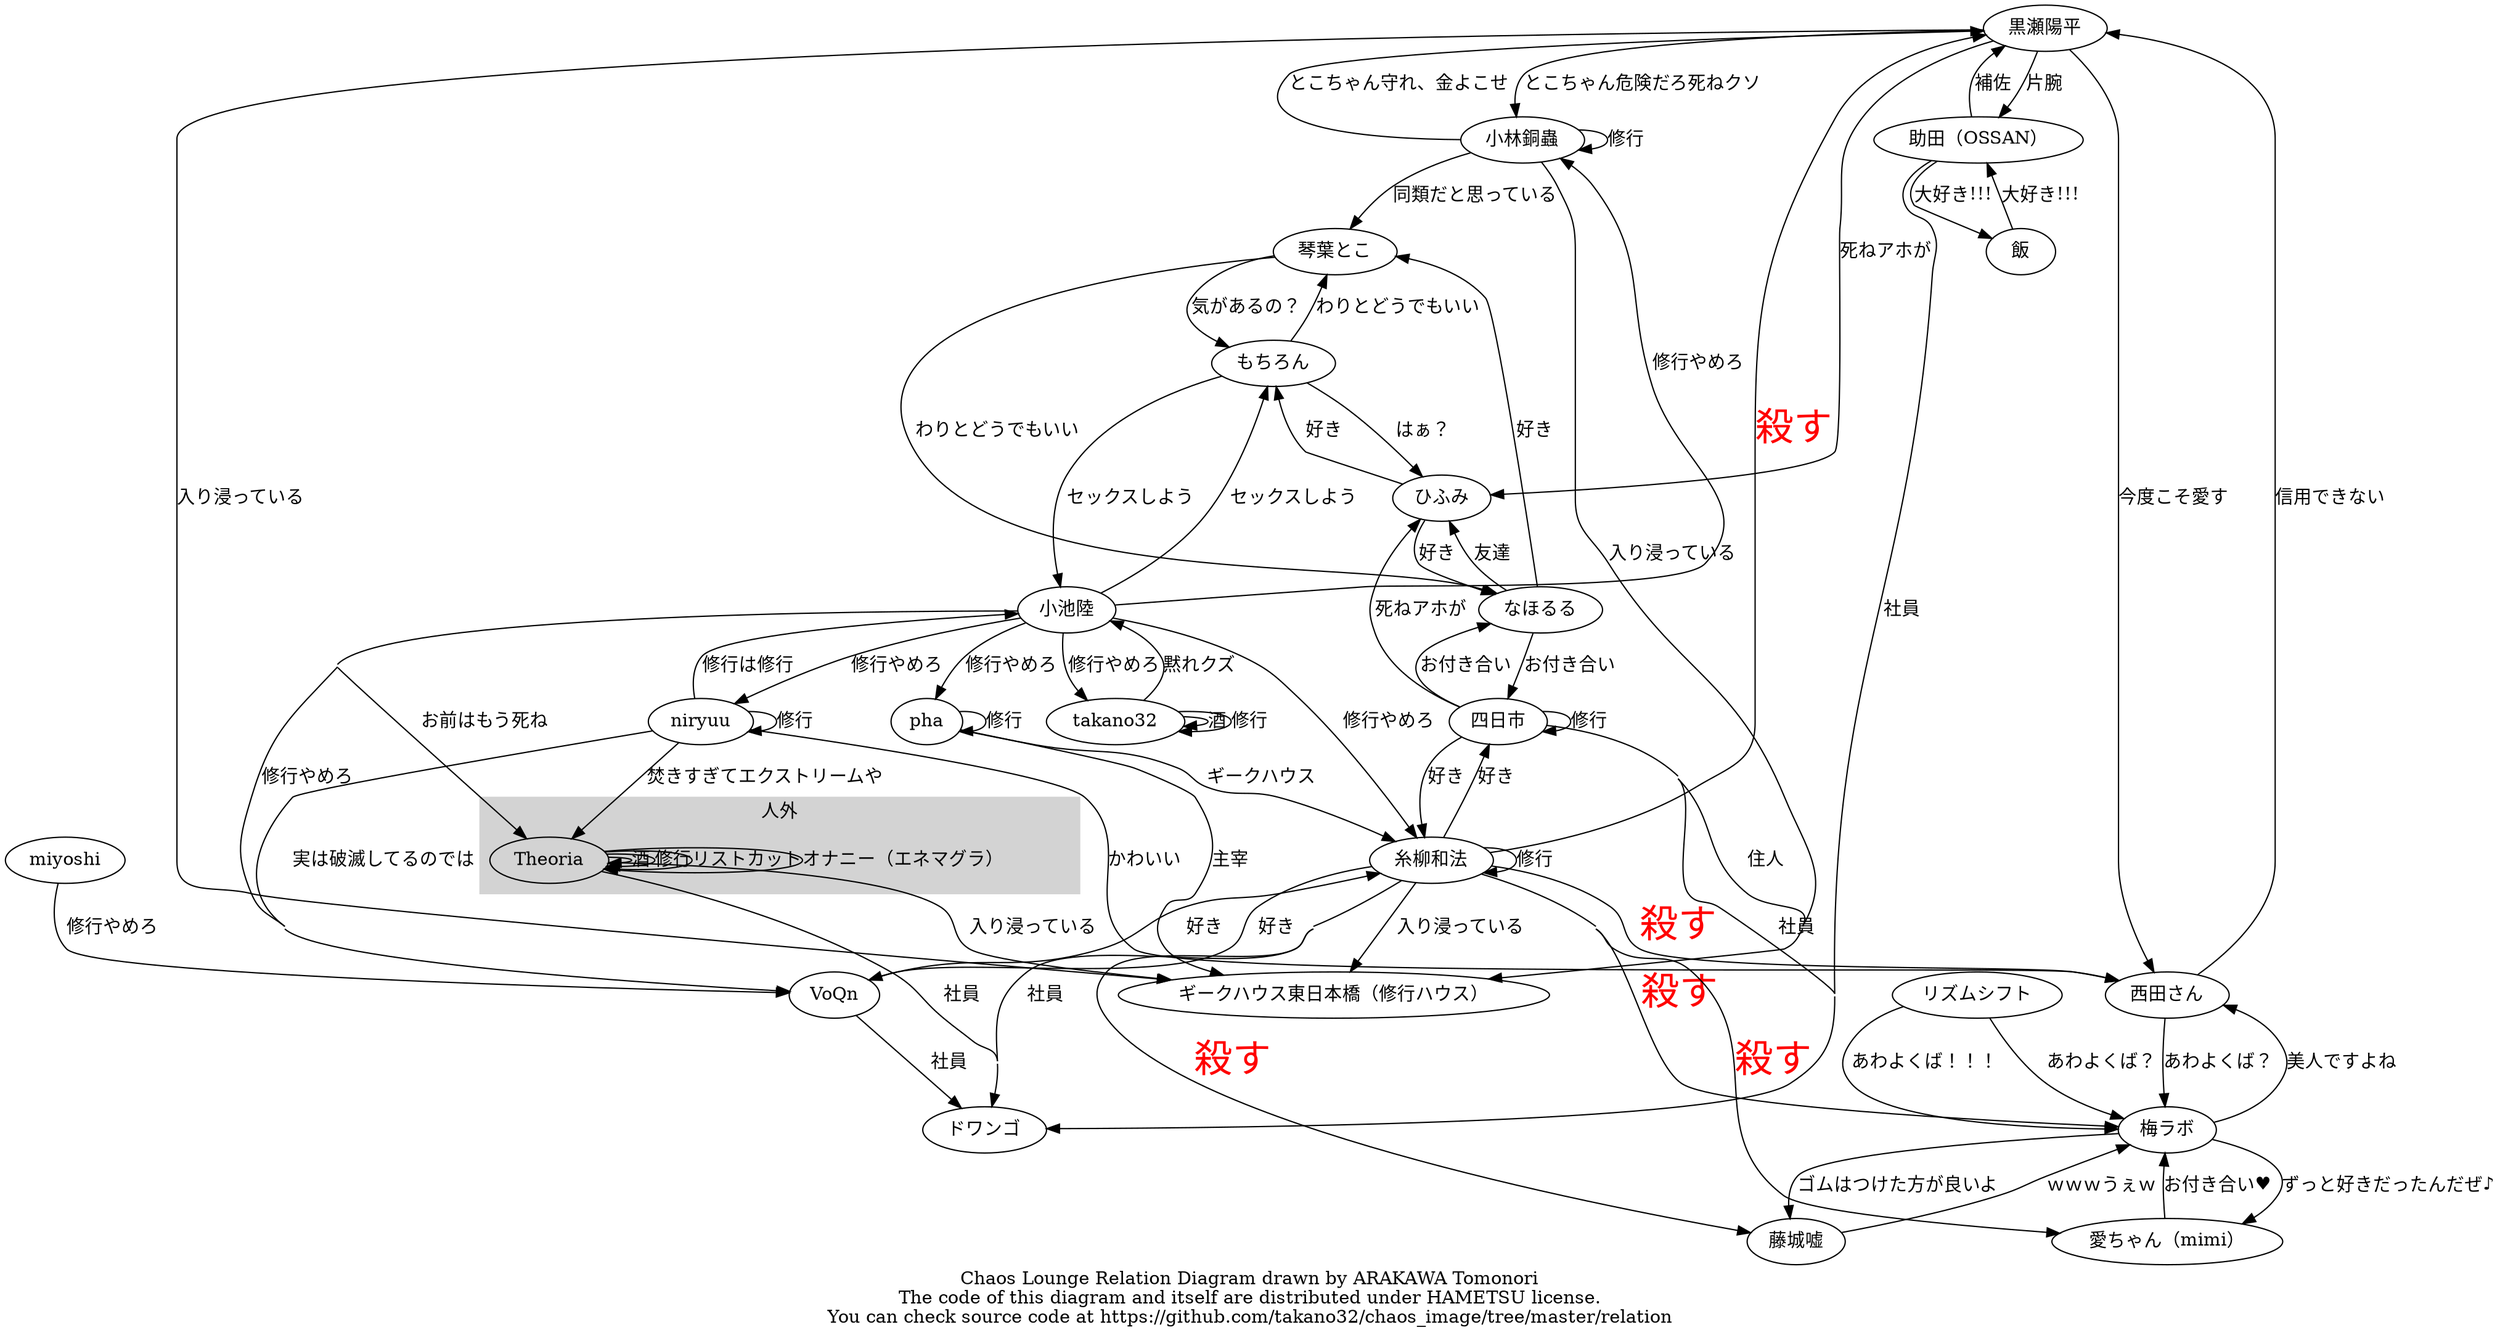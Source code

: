 digraph Chaos {
  graph [concentrate = true];

  Theoria   -> Theoria  [label = "酒"];
  Theoria   -> Theoria  [label = "修行"];
  Theoria   -> Theoria  [label = "リストカット"];
  Theoria   -> Theoria  [label = "オナニー（エネマグラ）"];

  梅ラボ[group=カオスラウンジ];
  梅ラボ    -> 藤城嘘   [label = "ゴムはつけた方が良いよ"];
  梅ラボ    -> 西田さん [label = "美人ですよね"];
  梅ラボ -> 愛ちゃん（mimi） [label = "ずっと好きだったんだぜ♪"];

  藤城嘘[group=カオスラウンジ];
  藤城嘘   -> 梅ラボ   [label = "ｗｗｗうぇｗ"];

  西田さん[group=カオスラウンジ];
  西田さん -> 梅ラボ   [label = "あわよくば？"];
  リズムシフト -> 梅ラボ [label = "あわよくば！！！"];
  西田さん -> 黒瀬陽平 [label = "信用できない"];

  リズムシフト -> 梅ラボ [label = "あわよくば？"];

  黒瀬陽平[group=カオスラウンジ];
  黒瀬陽平 -> 西田さん [label = "今度こそ愛す"];
  黒瀬陽平 -> 小林銅蟲 [label = "とこちゃん危険だろ死ねクソ"];
  黒瀬陽平 -> ひふみ [label = "死ねアホが"];
  黒瀬陽平 -> 助田（OSSAN） [label =  "片腕"];

  助田（OSSAN）[group=カオスラウンジ];
  助田（OSSAN） -> 黒瀬陽平 [label = "補佐"];
  助田（OSSAN） -> 飯 [label = "大好き!!!"];
  飯 -> 助田（OSSAN） [label = "大好き!!!"];

  愛ちゃん（mimi）[group=カオスラウンジ];
  愛ちゃん（mimi） -> 梅ラボ [label = "お付き合い♥"];

  糸柳和法[image="icon/itkz.png", group=ギークハウス東日本橋];
  糸柳和法 -> 梅ラボ  [label = "殺す", fontsize=30, fontcolor="red"];
  糸柳和法 -> 藤城嘘   [label = "殺す", fontsize=30, fontcolor="red"];
  糸柳和法 -> 黒瀬陽平 [label = "殺す", fontsize=30, fontcolor="red"];
  糸柳和法 -> 西田さん [label = "殺す", fontsize=30, fontcolor="red"];
  糸柳和法 -> 愛ちゃん（mimi） [label = "殺す", fontsize=30, fontcolor="red"];
  糸柳和法 -> 四日市 [label = "好き"];
  糸柳和法 -> VoQn [label = "好き"];
  糸柳和法 -> 糸柳和法 [label = "修行"];
  pha[group=ギークハウス東日本橋];
  pha -> 糸柳和法 [label = "ギークハウス"];
  pha -> pha [label = "修行"];
  小池陸 -> 糸柳和法 [label = "修行やめろ"];
  小池陸 -> takano32 [label = "修行やめろ"];
  小池陸 -> 小林銅蟲 [label = "修行やめろ"];
  小池陸 -> VoQn [label = "修行やめろ"];
  小池陸 -> もちろん [label = "セックスしよう"];
  小池陸 -> niryuu [label = "修行やめろ"];
  小池陸 -> pha [label = "修行やめろ"];
  小池陸 -> Theoria [label = "お前はもう死ね"];
  もちろん -> 小池陸 [label = "セックスしよう"];
  もちろん -> 琴葉とこ [label = "わりとどうでもいい"];
  もちろん -> ひふみ [label = "はぁ？"];
  miyoshi -> VoQn [label = "修行やめろ"];
  小林銅蟲 -> 黒瀬陽平 [label = "とこちゃん守れ、金よこせ"];
  小林銅蟲 -> 琴葉とこ [label = "同類だと思っている"];
  小林銅蟲 -> 小林銅蟲 [label = "修行"];
  takano32 -> 小池陸 [label = "黙れクズ"];
  takano32 -> takano32 [label = "酒"];
  takano32 -> takano32 [label = "修行"];
  なほるる -> 琴葉とこ [label = "好き"];
  なほるる -> 四日市 [label = "お付き合い"];
  なほるる -> ひふみ [label = "友達"];
  琴葉とこ -> なほるる [label = "わりとどうでもいい"];
  琴葉とこ -> もちろん [label = "気があるの？"];

  四日市[group=ギークハウス東日本橋];
  四日市 -> なほるる [label = "お付き合い"];
  四日市 -> 糸柳和法 [label = "好き"];
  四日市 -> 四日市 [label = "修行"];
  四日市 -> ひふみ [label = "死ねアホが"];

  ひふみ -> なほるる [label = "好き"];
  ひふみ -> もちろん [label = "好き"];
  VoQn -> 糸柳和法 [label = "好き"];
  niryuu -> 小池陸 [label = "修行は修行"];
  niryuu -> niryuu [label = "修行"];
  niryuu -> Theoria [label = "焚きすぎてエクストリームや"];
  niryuu -> VoQn [label = "実は破滅してるのでは"];
  niryuu -> 西田さん [label = "かわいい"];

  糸柳和法 -> ギークハウス東日本橋（修行ハウス）[label = "入り浸っている"];
  黒瀬陽平 -> ギークハウス東日本橋（修行ハウス）[label = "入り浸っている"];
  Theoria -> ギークハウス東日本橋（修行ハウス）[label = "入り浸っている"];
  小林銅蟲 -> ギークハウス東日本橋（修行ハウス）[label = "入り浸っている"];
  pha -> ギークハウス東日本橋（修行ハウス）[label = "主宰"];
  四日市 -> ギークハウス東日本橋（修行ハウス） [label = "住人"];

  糸柳和法 -> ドワンゴ [label = "社員"];
  Theoria -> ドワンゴ [label = "社員"];
  VoQn -> ドワンゴ [label = "社員"];
  四日市 -> ドワンゴ [label = "社員"];
  助田（OSSAN） -> ドワンゴ [label = "社員"];

  // see also http://graphviz.org/content/cluster

  subgraph cluster_theoria {
    label = "人外";
    style = filled;
    color = lightgrey;
    Theoria
  }

  label = "Chaos Lounge Relation Diagram drawn by ARAKAWA Tomonori\nThe code of this diagram and itself are distributed under HAMETSU license.\nYou can check source code at https://github.com/takano32/chaos_image/tree/master/relation";
}

